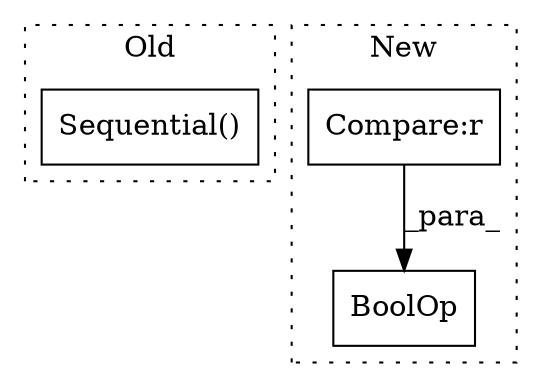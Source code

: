 digraph G {
subgraph cluster0 {
1 [label="Sequential()" a="75" s="1274" l="15" shape="box"];
label = "Old";
style="dotted";
}
subgraph cluster1 {
2 [label="BoolOp" a="72" s="1019" l="1" shape="box"];
3 [label="Compare:r" a="40" s="965" l="25" shape="box"];
label = "New";
style="dotted";
}
3 -> 2 [label="_para_"];
}